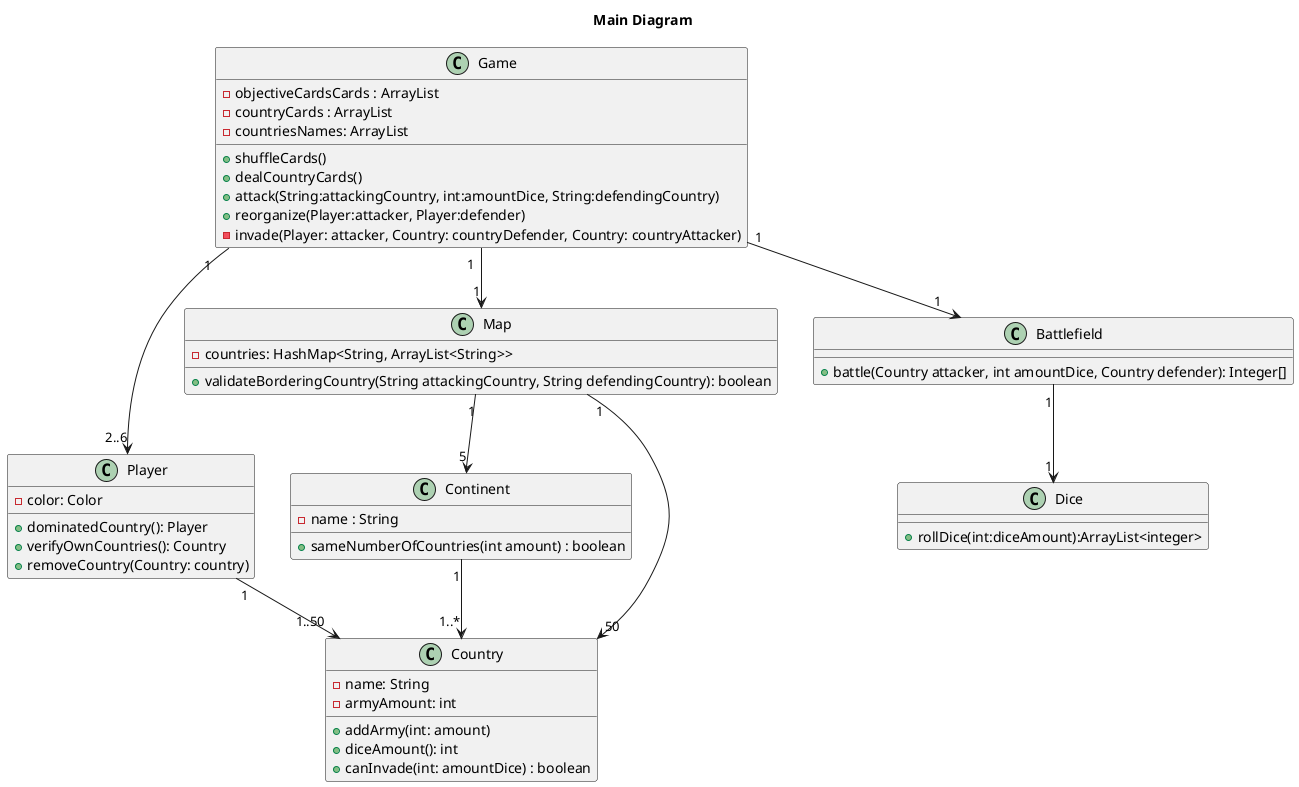 @startuml
title "Main Diagram"
class Game{
- objectiveCardsCards : ArrayList
- countryCards : ArrayList
- countriesNames: ArrayList
+ shuffleCards()
+ dealCountryCards()
+ attack(String:attackingCountry, int:amountDice, String:defendingCountry)
+ reorganize(Player:attacker, Player:defender)
- invade(Player: attacker, Country: countryDefender, Country: countryAttacker)

}
class Player{
-color: Color
+ dominatedCountry(): Player
+ verifyOwnCountries(): Country
+ removeCountry(Country: country)

}


class Map{
- countries: HashMap<String, ArrayList<String>>
+ validateBorderingCountry(String attackingCountry, String defendingCountry): boolean
}

class Continent {
- name : String
+ sameNumberOfCountries(int amount) : boolean
}

class Country{
- name: String
- armyAmount: int
+ addArmy(int: amount)
+ diceAmount(): int
+ canInvade(int: amountDice) : boolean
}


class Battlefield{
+ battle(Country attacker, int amountDice, Country defender): Integer[]

}

class Dice{
+rollDice(int:diceAmount):ArrayList<integer>

}



Game "1"--> "2..6" Player
Battlefield "1"--> "1" Dice
Game "1  "--> "1" Map


Map "1"--> "50" Country
Map "1"--> "5" Continent

Continent "1"-->"1..*" Country

Player "1" --> "1..50" Country
Game "1" -->"1" Battlefield
@enduml
